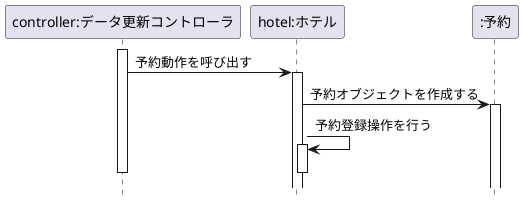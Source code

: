 @startuml ホテル予約
    hide footbox
    participant "controller:データ更新コントローラ" as controller
    participant "hotel:ホテル" as hotel
    participant ":予約" as reserve

    activate controller
        controller -> hotel : 予約動作を呼び出す

        activate hotel
            hotel -> reserve : 予約オブジェクトを作成する

            activate reserve
            hotel -> hotel : 予約登録操作を行う

            activate hotel
            deactivate hotel
            
    deactivate controller
@enduml